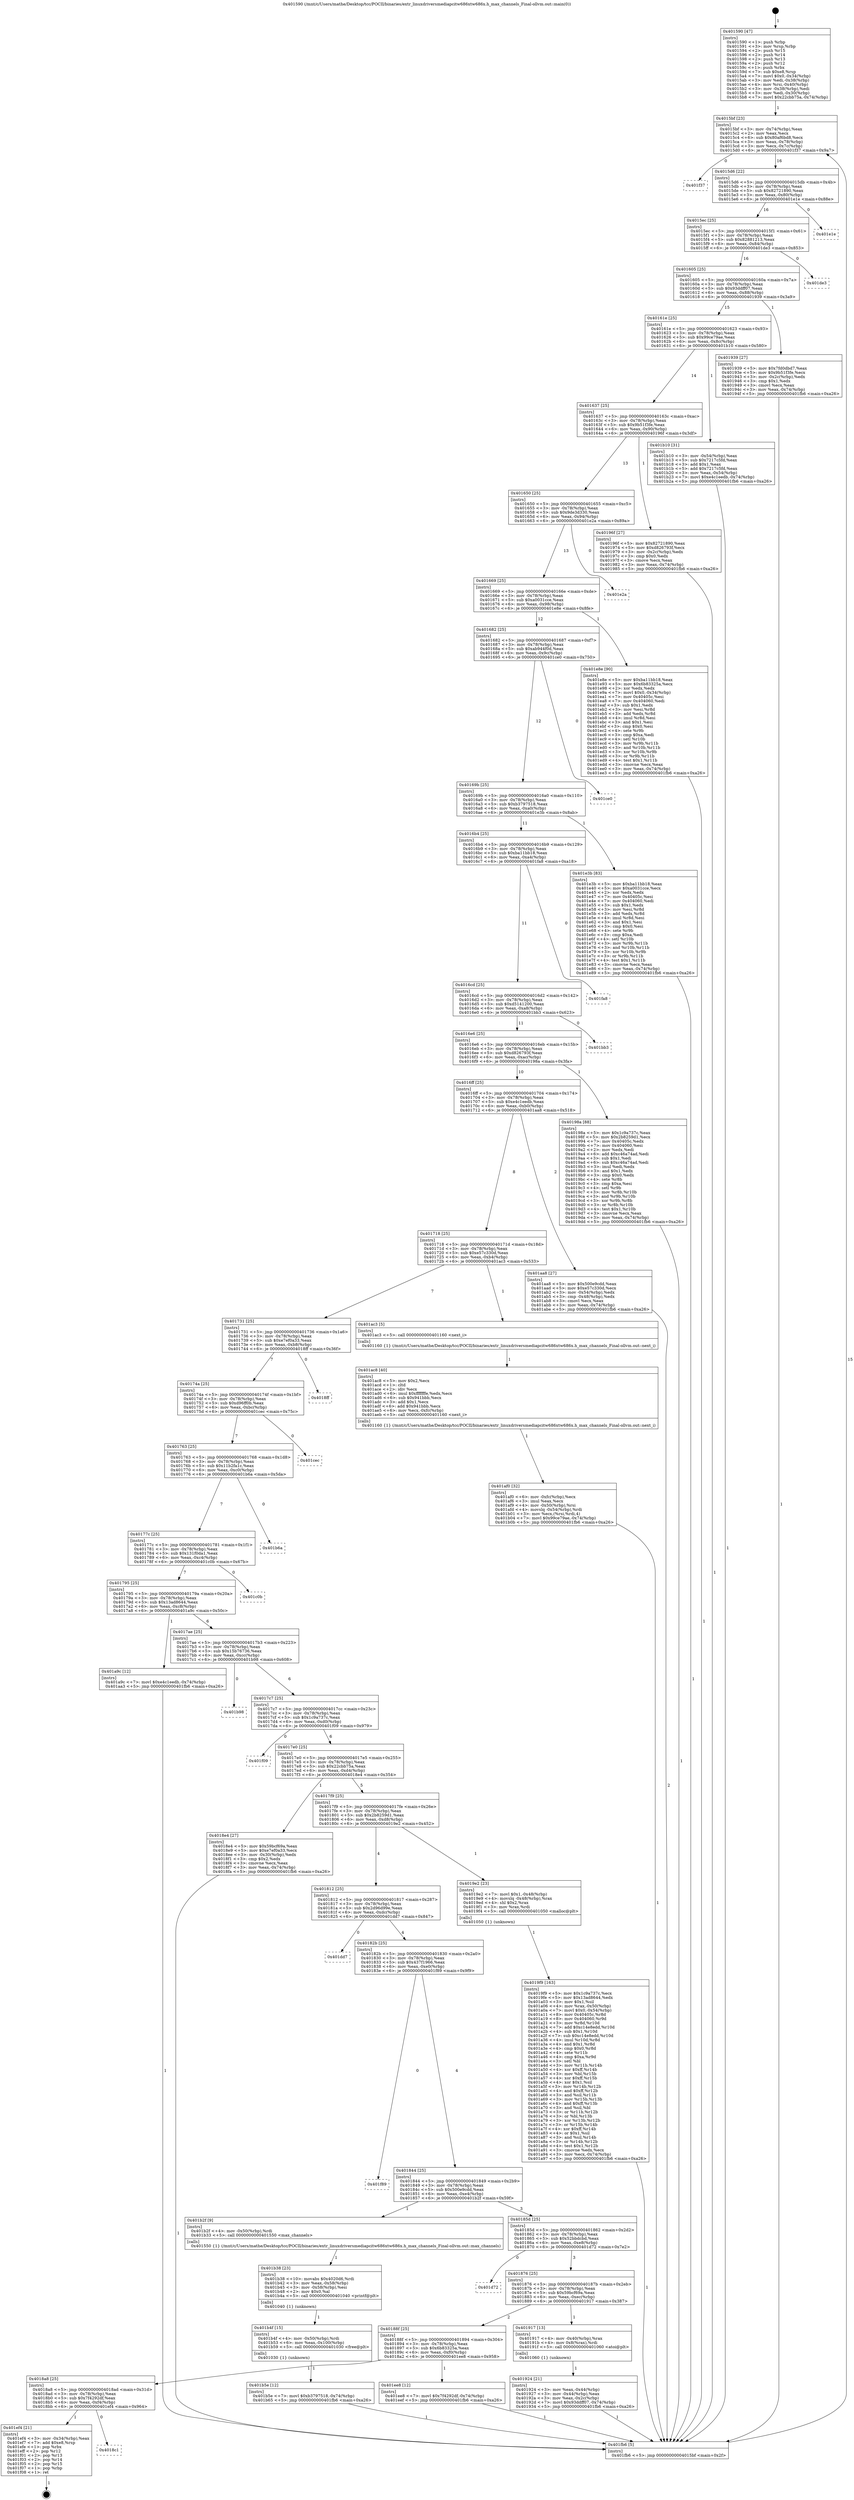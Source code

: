 digraph "0x401590" {
  label = "0x401590 (/mnt/c/Users/mathe/Desktop/tcc/POCII/binaries/extr_linuxdriversmediapcitw686xtw686x.h_max_channels_Final-ollvm.out::main(0))"
  labelloc = "t"
  node[shape=record]

  Entry [label="",width=0.3,height=0.3,shape=circle,fillcolor=black,style=filled]
  "0x4015bf" [label="{
     0x4015bf [23]\l
     | [instrs]\l
     &nbsp;&nbsp;0x4015bf \<+3\>: mov -0x74(%rbp),%eax\l
     &nbsp;&nbsp;0x4015c2 \<+2\>: mov %eax,%ecx\l
     &nbsp;&nbsp;0x4015c4 \<+6\>: sub $0x80af6bd8,%ecx\l
     &nbsp;&nbsp;0x4015ca \<+3\>: mov %eax,-0x78(%rbp)\l
     &nbsp;&nbsp;0x4015cd \<+3\>: mov %ecx,-0x7c(%rbp)\l
     &nbsp;&nbsp;0x4015d0 \<+6\>: je 0000000000401f37 \<main+0x9a7\>\l
  }"]
  "0x401f37" [label="{
     0x401f37\l
  }", style=dashed]
  "0x4015d6" [label="{
     0x4015d6 [22]\l
     | [instrs]\l
     &nbsp;&nbsp;0x4015d6 \<+5\>: jmp 00000000004015db \<main+0x4b\>\l
     &nbsp;&nbsp;0x4015db \<+3\>: mov -0x78(%rbp),%eax\l
     &nbsp;&nbsp;0x4015de \<+5\>: sub $0x82721890,%eax\l
     &nbsp;&nbsp;0x4015e3 \<+3\>: mov %eax,-0x80(%rbp)\l
     &nbsp;&nbsp;0x4015e6 \<+6\>: je 0000000000401e1e \<main+0x88e\>\l
  }"]
  Exit [label="",width=0.3,height=0.3,shape=circle,fillcolor=black,style=filled,peripheries=2]
  "0x401e1e" [label="{
     0x401e1e\l
  }", style=dashed]
  "0x4015ec" [label="{
     0x4015ec [25]\l
     | [instrs]\l
     &nbsp;&nbsp;0x4015ec \<+5\>: jmp 00000000004015f1 \<main+0x61\>\l
     &nbsp;&nbsp;0x4015f1 \<+3\>: mov -0x78(%rbp),%eax\l
     &nbsp;&nbsp;0x4015f4 \<+5\>: sub $0x82881213,%eax\l
     &nbsp;&nbsp;0x4015f9 \<+6\>: mov %eax,-0x84(%rbp)\l
     &nbsp;&nbsp;0x4015ff \<+6\>: je 0000000000401de3 \<main+0x853\>\l
  }"]
  "0x4018c1" [label="{
     0x4018c1\l
  }", style=dashed]
  "0x401de3" [label="{
     0x401de3\l
  }", style=dashed]
  "0x401605" [label="{
     0x401605 [25]\l
     | [instrs]\l
     &nbsp;&nbsp;0x401605 \<+5\>: jmp 000000000040160a \<main+0x7a\>\l
     &nbsp;&nbsp;0x40160a \<+3\>: mov -0x78(%rbp),%eax\l
     &nbsp;&nbsp;0x40160d \<+5\>: sub $0x93ddff07,%eax\l
     &nbsp;&nbsp;0x401612 \<+6\>: mov %eax,-0x88(%rbp)\l
     &nbsp;&nbsp;0x401618 \<+6\>: je 0000000000401939 \<main+0x3a9\>\l
  }"]
  "0x401ef4" [label="{
     0x401ef4 [21]\l
     | [instrs]\l
     &nbsp;&nbsp;0x401ef4 \<+3\>: mov -0x34(%rbp),%eax\l
     &nbsp;&nbsp;0x401ef7 \<+7\>: add $0xe8,%rsp\l
     &nbsp;&nbsp;0x401efe \<+1\>: pop %rbx\l
     &nbsp;&nbsp;0x401eff \<+2\>: pop %r12\l
     &nbsp;&nbsp;0x401f01 \<+2\>: pop %r13\l
     &nbsp;&nbsp;0x401f03 \<+2\>: pop %r14\l
     &nbsp;&nbsp;0x401f05 \<+2\>: pop %r15\l
     &nbsp;&nbsp;0x401f07 \<+1\>: pop %rbp\l
     &nbsp;&nbsp;0x401f08 \<+1\>: ret\l
  }"]
  "0x401939" [label="{
     0x401939 [27]\l
     | [instrs]\l
     &nbsp;&nbsp;0x401939 \<+5\>: mov $0x7fd0dbd7,%eax\l
     &nbsp;&nbsp;0x40193e \<+5\>: mov $0x9b51f3fe,%ecx\l
     &nbsp;&nbsp;0x401943 \<+3\>: mov -0x2c(%rbp),%edx\l
     &nbsp;&nbsp;0x401946 \<+3\>: cmp $0x1,%edx\l
     &nbsp;&nbsp;0x401949 \<+3\>: cmovl %ecx,%eax\l
     &nbsp;&nbsp;0x40194c \<+3\>: mov %eax,-0x74(%rbp)\l
     &nbsp;&nbsp;0x40194f \<+5\>: jmp 0000000000401fb6 \<main+0xa26\>\l
  }"]
  "0x40161e" [label="{
     0x40161e [25]\l
     | [instrs]\l
     &nbsp;&nbsp;0x40161e \<+5\>: jmp 0000000000401623 \<main+0x93\>\l
     &nbsp;&nbsp;0x401623 \<+3\>: mov -0x78(%rbp),%eax\l
     &nbsp;&nbsp;0x401626 \<+5\>: sub $0x99ce79ae,%eax\l
     &nbsp;&nbsp;0x40162b \<+6\>: mov %eax,-0x8c(%rbp)\l
     &nbsp;&nbsp;0x401631 \<+6\>: je 0000000000401b10 \<main+0x580\>\l
  }"]
  "0x4018a8" [label="{
     0x4018a8 [25]\l
     | [instrs]\l
     &nbsp;&nbsp;0x4018a8 \<+5\>: jmp 00000000004018ad \<main+0x31d\>\l
     &nbsp;&nbsp;0x4018ad \<+3\>: mov -0x78(%rbp),%eax\l
     &nbsp;&nbsp;0x4018b0 \<+5\>: sub $0x7f4292df,%eax\l
     &nbsp;&nbsp;0x4018b5 \<+6\>: mov %eax,-0xf4(%rbp)\l
     &nbsp;&nbsp;0x4018bb \<+6\>: je 0000000000401ef4 \<main+0x964\>\l
  }"]
  "0x401b10" [label="{
     0x401b10 [31]\l
     | [instrs]\l
     &nbsp;&nbsp;0x401b10 \<+3\>: mov -0x54(%rbp),%eax\l
     &nbsp;&nbsp;0x401b13 \<+5\>: sub $0x7217c5fd,%eax\l
     &nbsp;&nbsp;0x401b18 \<+3\>: add $0x1,%eax\l
     &nbsp;&nbsp;0x401b1b \<+5\>: add $0x7217c5fd,%eax\l
     &nbsp;&nbsp;0x401b20 \<+3\>: mov %eax,-0x54(%rbp)\l
     &nbsp;&nbsp;0x401b23 \<+7\>: movl $0xe4c1eedb,-0x74(%rbp)\l
     &nbsp;&nbsp;0x401b2a \<+5\>: jmp 0000000000401fb6 \<main+0xa26\>\l
  }"]
  "0x401637" [label="{
     0x401637 [25]\l
     | [instrs]\l
     &nbsp;&nbsp;0x401637 \<+5\>: jmp 000000000040163c \<main+0xac\>\l
     &nbsp;&nbsp;0x40163c \<+3\>: mov -0x78(%rbp),%eax\l
     &nbsp;&nbsp;0x40163f \<+5\>: sub $0x9b51f3fe,%eax\l
     &nbsp;&nbsp;0x401644 \<+6\>: mov %eax,-0x90(%rbp)\l
     &nbsp;&nbsp;0x40164a \<+6\>: je 000000000040196f \<main+0x3df\>\l
  }"]
  "0x401ee8" [label="{
     0x401ee8 [12]\l
     | [instrs]\l
     &nbsp;&nbsp;0x401ee8 \<+7\>: movl $0x7f4292df,-0x74(%rbp)\l
     &nbsp;&nbsp;0x401eef \<+5\>: jmp 0000000000401fb6 \<main+0xa26\>\l
  }"]
  "0x40196f" [label="{
     0x40196f [27]\l
     | [instrs]\l
     &nbsp;&nbsp;0x40196f \<+5\>: mov $0x82721890,%eax\l
     &nbsp;&nbsp;0x401974 \<+5\>: mov $0xd826793f,%ecx\l
     &nbsp;&nbsp;0x401979 \<+3\>: mov -0x2c(%rbp),%edx\l
     &nbsp;&nbsp;0x40197c \<+3\>: cmp $0x0,%edx\l
     &nbsp;&nbsp;0x40197f \<+3\>: cmove %ecx,%eax\l
     &nbsp;&nbsp;0x401982 \<+3\>: mov %eax,-0x74(%rbp)\l
     &nbsp;&nbsp;0x401985 \<+5\>: jmp 0000000000401fb6 \<main+0xa26\>\l
  }"]
  "0x401650" [label="{
     0x401650 [25]\l
     | [instrs]\l
     &nbsp;&nbsp;0x401650 \<+5\>: jmp 0000000000401655 \<main+0xc5\>\l
     &nbsp;&nbsp;0x401655 \<+3\>: mov -0x78(%rbp),%eax\l
     &nbsp;&nbsp;0x401658 \<+5\>: sub $0x9de3d330,%eax\l
     &nbsp;&nbsp;0x40165d \<+6\>: mov %eax,-0x94(%rbp)\l
     &nbsp;&nbsp;0x401663 \<+6\>: je 0000000000401e2a \<main+0x89a\>\l
  }"]
  "0x401b5e" [label="{
     0x401b5e [12]\l
     | [instrs]\l
     &nbsp;&nbsp;0x401b5e \<+7\>: movl $0xb3797518,-0x74(%rbp)\l
     &nbsp;&nbsp;0x401b65 \<+5\>: jmp 0000000000401fb6 \<main+0xa26\>\l
  }"]
  "0x401e2a" [label="{
     0x401e2a\l
  }", style=dashed]
  "0x401669" [label="{
     0x401669 [25]\l
     | [instrs]\l
     &nbsp;&nbsp;0x401669 \<+5\>: jmp 000000000040166e \<main+0xde\>\l
     &nbsp;&nbsp;0x40166e \<+3\>: mov -0x78(%rbp),%eax\l
     &nbsp;&nbsp;0x401671 \<+5\>: sub $0xa0031cce,%eax\l
     &nbsp;&nbsp;0x401676 \<+6\>: mov %eax,-0x98(%rbp)\l
     &nbsp;&nbsp;0x40167c \<+6\>: je 0000000000401e8e \<main+0x8fe\>\l
  }"]
  "0x401b4f" [label="{
     0x401b4f [15]\l
     | [instrs]\l
     &nbsp;&nbsp;0x401b4f \<+4\>: mov -0x50(%rbp),%rdi\l
     &nbsp;&nbsp;0x401b53 \<+6\>: mov %eax,-0x100(%rbp)\l
     &nbsp;&nbsp;0x401b59 \<+5\>: call 0000000000401030 \<free@plt\>\l
     | [calls]\l
     &nbsp;&nbsp;0x401030 \{1\} (unknown)\l
  }"]
  "0x401e8e" [label="{
     0x401e8e [90]\l
     | [instrs]\l
     &nbsp;&nbsp;0x401e8e \<+5\>: mov $0xba11bb18,%eax\l
     &nbsp;&nbsp;0x401e93 \<+5\>: mov $0x6b83325a,%ecx\l
     &nbsp;&nbsp;0x401e98 \<+2\>: xor %edx,%edx\l
     &nbsp;&nbsp;0x401e9a \<+7\>: movl $0x0,-0x34(%rbp)\l
     &nbsp;&nbsp;0x401ea1 \<+7\>: mov 0x40405c,%esi\l
     &nbsp;&nbsp;0x401ea8 \<+7\>: mov 0x404060,%edi\l
     &nbsp;&nbsp;0x401eaf \<+3\>: sub $0x1,%edx\l
     &nbsp;&nbsp;0x401eb2 \<+3\>: mov %esi,%r8d\l
     &nbsp;&nbsp;0x401eb5 \<+3\>: add %edx,%r8d\l
     &nbsp;&nbsp;0x401eb8 \<+4\>: imul %r8d,%esi\l
     &nbsp;&nbsp;0x401ebc \<+3\>: and $0x1,%esi\l
     &nbsp;&nbsp;0x401ebf \<+3\>: cmp $0x0,%esi\l
     &nbsp;&nbsp;0x401ec2 \<+4\>: sete %r9b\l
     &nbsp;&nbsp;0x401ec6 \<+3\>: cmp $0xa,%edi\l
     &nbsp;&nbsp;0x401ec9 \<+4\>: setl %r10b\l
     &nbsp;&nbsp;0x401ecd \<+3\>: mov %r9b,%r11b\l
     &nbsp;&nbsp;0x401ed0 \<+3\>: and %r10b,%r11b\l
     &nbsp;&nbsp;0x401ed3 \<+3\>: xor %r10b,%r9b\l
     &nbsp;&nbsp;0x401ed6 \<+3\>: or %r9b,%r11b\l
     &nbsp;&nbsp;0x401ed9 \<+4\>: test $0x1,%r11b\l
     &nbsp;&nbsp;0x401edd \<+3\>: cmovne %ecx,%eax\l
     &nbsp;&nbsp;0x401ee0 \<+3\>: mov %eax,-0x74(%rbp)\l
     &nbsp;&nbsp;0x401ee3 \<+5\>: jmp 0000000000401fb6 \<main+0xa26\>\l
  }"]
  "0x401682" [label="{
     0x401682 [25]\l
     | [instrs]\l
     &nbsp;&nbsp;0x401682 \<+5\>: jmp 0000000000401687 \<main+0xf7\>\l
     &nbsp;&nbsp;0x401687 \<+3\>: mov -0x78(%rbp),%eax\l
     &nbsp;&nbsp;0x40168a \<+5\>: sub $0xab944f0d,%eax\l
     &nbsp;&nbsp;0x40168f \<+6\>: mov %eax,-0x9c(%rbp)\l
     &nbsp;&nbsp;0x401695 \<+6\>: je 0000000000401ce0 \<main+0x750\>\l
  }"]
  "0x401b38" [label="{
     0x401b38 [23]\l
     | [instrs]\l
     &nbsp;&nbsp;0x401b38 \<+10\>: movabs $0x4020d6,%rdi\l
     &nbsp;&nbsp;0x401b42 \<+3\>: mov %eax,-0x58(%rbp)\l
     &nbsp;&nbsp;0x401b45 \<+3\>: mov -0x58(%rbp),%esi\l
     &nbsp;&nbsp;0x401b48 \<+2\>: mov $0x0,%al\l
     &nbsp;&nbsp;0x401b4a \<+5\>: call 0000000000401040 \<printf@plt\>\l
     | [calls]\l
     &nbsp;&nbsp;0x401040 \{1\} (unknown)\l
  }"]
  "0x401ce0" [label="{
     0x401ce0\l
  }", style=dashed]
  "0x40169b" [label="{
     0x40169b [25]\l
     | [instrs]\l
     &nbsp;&nbsp;0x40169b \<+5\>: jmp 00000000004016a0 \<main+0x110\>\l
     &nbsp;&nbsp;0x4016a0 \<+3\>: mov -0x78(%rbp),%eax\l
     &nbsp;&nbsp;0x4016a3 \<+5\>: sub $0xb3797518,%eax\l
     &nbsp;&nbsp;0x4016a8 \<+6\>: mov %eax,-0xa0(%rbp)\l
     &nbsp;&nbsp;0x4016ae \<+6\>: je 0000000000401e3b \<main+0x8ab\>\l
  }"]
  "0x401af0" [label="{
     0x401af0 [32]\l
     | [instrs]\l
     &nbsp;&nbsp;0x401af0 \<+6\>: mov -0xfc(%rbp),%ecx\l
     &nbsp;&nbsp;0x401af6 \<+3\>: imul %eax,%ecx\l
     &nbsp;&nbsp;0x401af9 \<+4\>: mov -0x50(%rbp),%rsi\l
     &nbsp;&nbsp;0x401afd \<+4\>: movslq -0x54(%rbp),%rdi\l
     &nbsp;&nbsp;0x401b01 \<+3\>: mov %ecx,(%rsi,%rdi,4)\l
     &nbsp;&nbsp;0x401b04 \<+7\>: movl $0x99ce79ae,-0x74(%rbp)\l
     &nbsp;&nbsp;0x401b0b \<+5\>: jmp 0000000000401fb6 \<main+0xa26\>\l
  }"]
  "0x401e3b" [label="{
     0x401e3b [83]\l
     | [instrs]\l
     &nbsp;&nbsp;0x401e3b \<+5\>: mov $0xba11bb18,%eax\l
     &nbsp;&nbsp;0x401e40 \<+5\>: mov $0xa0031cce,%ecx\l
     &nbsp;&nbsp;0x401e45 \<+2\>: xor %edx,%edx\l
     &nbsp;&nbsp;0x401e47 \<+7\>: mov 0x40405c,%esi\l
     &nbsp;&nbsp;0x401e4e \<+7\>: mov 0x404060,%edi\l
     &nbsp;&nbsp;0x401e55 \<+3\>: sub $0x1,%edx\l
     &nbsp;&nbsp;0x401e58 \<+3\>: mov %esi,%r8d\l
     &nbsp;&nbsp;0x401e5b \<+3\>: add %edx,%r8d\l
     &nbsp;&nbsp;0x401e5e \<+4\>: imul %r8d,%esi\l
     &nbsp;&nbsp;0x401e62 \<+3\>: and $0x1,%esi\l
     &nbsp;&nbsp;0x401e65 \<+3\>: cmp $0x0,%esi\l
     &nbsp;&nbsp;0x401e68 \<+4\>: sete %r9b\l
     &nbsp;&nbsp;0x401e6c \<+3\>: cmp $0xa,%edi\l
     &nbsp;&nbsp;0x401e6f \<+4\>: setl %r10b\l
     &nbsp;&nbsp;0x401e73 \<+3\>: mov %r9b,%r11b\l
     &nbsp;&nbsp;0x401e76 \<+3\>: and %r10b,%r11b\l
     &nbsp;&nbsp;0x401e79 \<+3\>: xor %r10b,%r9b\l
     &nbsp;&nbsp;0x401e7c \<+3\>: or %r9b,%r11b\l
     &nbsp;&nbsp;0x401e7f \<+4\>: test $0x1,%r11b\l
     &nbsp;&nbsp;0x401e83 \<+3\>: cmovne %ecx,%eax\l
     &nbsp;&nbsp;0x401e86 \<+3\>: mov %eax,-0x74(%rbp)\l
     &nbsp;&nbsp;0x401e89 \<+5\>: jmp 0000000000401fb6 \<main+0xa26\>\l
  }"]
  "0x4016b4" [label="{
     0x4016b4 [25]\l
     | [instrs]\l
     &nbsp;&nbsp;0x4016b4 \<+5\>: jmp 00000000004016b9 \<main+0x129\>\l
     &nbsp;&nbsp;0x4016b9 \<+3\>: mov -0x78(%rbp),%eax\l
     &nbsp;&nbsp;0x4016bc \<+5\>: sub $0xba11bb18,%eax\l
     &nbsp;&nbsp;0x4016c1 \<+6\>: mov %eax,-0xa4(%rbp)\l
     &nbsp;&nbsp;0x4016c7 \<+6\>: je 0000000000401fa8 \<main+0xa18\>\l
  }"]
  "0x401ac8" [label="{
     0x401ac8 [40]\l
     | [instrs]\l
     &nbsp;&nbsp;0x401ac8 \<+5\>: mov $0x2,%ecx\l
     &nbsp;&nbsp;0x401acd \<+1\>: cltd\l
     &nbsp;&nbsp;0x401ace \<+2\>: idiv %ecx\l
     &nbsp;&nbsp;0x401ad0 \<+6\>: imul $0xfffffffe,%edx,%ecx\l
     &nbsp;&nbsp;0x401ad6 \<+6\>: sub $0x941bbb,%ecx\l
     &nbsp;&nbsp;0x401adc \<+3\>: add $0x1,%ecx\l
     &nbsp;&nbsp;0x401adf \<+6\>: add $0x941bbb,%ecx\l
     &nbsp;&nbsp;0x401ae5 \<+6\>: mov %ecx,-0xfc(%rbp)\l
     &nbsp;&nbsp;0x401aeb \<+5\>: call 0000000000401160 \<next_i\>\l
     | [calls]\l
     &nbsp;&nbsp;0x401160 \{1\} (/mnt/c/Users/mathe/Desktop/tcc/POCII/binaries/extr_linuxdriversmediapcitw686xtw686x.h_max_channels_Final-ollvm.out::next_i)\l
  }"]
  "0x401fa8" [label="{
     0x401fa8\l
  }", style=dashed]
  "0x4016cd" [label="{
     0x4016cd [25]\l
     | [instrs]\l
     &nbsp;&nbsp;0x4016cd \<+5\>: jmp 00000000004016d2 \<main+0x142\>\l
     &nbsp;&nbsp;0x4016d2 \<+3\>: mov -0x78(%rbp),%eax\l
     &nbsp;&nbsp;0x4016d5 \<+5\>: sub $0xd5141200,%eax\l
     &nbsp;&nbsp;0x4016da \<+6\>: mov %eax,-0xa8(%rbp)\l
     &nbsp;&nbsp;0x4016e0 \<+6\>: je 0000000000401bb3 \<main+0x623\>\l
  }"]
  "0x4019f9" [label="{
     0x4019f9 [163]\l
     | [instrs]\l
     &nbsp;&nbsp;0x4019f9 \<+5\>: mov $0x1c9a737c,%ecx\l
     &nbsp;&nbsp;0x4019fe \<+5\>: mov $0x13ad8644,%edx\l
     &nbsp;&nbsp;0x401a03 \<+3\>: mov $0x1,%sil\l
     &nbsp;&nbsp;0x401a06 \<+4\>: mov %rax,-0x50(%rbp)\l
     &nbsp;&nbsp;0x401a0a \<+7\>: movl $0x0,-0x54(%rbp)\l
     &nbsp;&nbsp;0x401a11 \<+8\>: mov 0x40405c,%r8d\l
     &nbsp;&nbsp;0x401a19 \<+8\>: mov 0x404060,%r9d\l
     &nbsp;&nbsp;0x401a21 \<+3\>: mov %r8d,%r10d\l
     &nbsp;&nbsp;0x401a24 \<+7\>: add $0xc14e8edd,%r10d\l
     &nbsp;&nbsp;0x401a2b \<+4\>: sub $0x1,%r10d\l
     &nbsp;&nbsp;0x401a2f \<+7\>: sub $0xc14e8edd,%r10d\l
     &nbsp;&nbsp;0x401a36 \<+4\>: imul %r10d,%r8d\l
     &nbsp;&nbsp;0x401a3a \<+4\>: and $0x1,%r8d\l
     &nbsp;&nbsp;0x401a3e \<+4\>: cmp $0x0,%r8d\l
     &nbsp;&nbsp;0x401a42 \<+4\>: sete %r11b\l
     &nbsp;&nbsp;0x401a46 \<+4\>: cmp $0xa,%r9d\l
     &nbsp;&nbsp;0x401a4a \<+3\>: setl %bl\l
     &nbsp;&nbsp;0x401a4d \<+3\>: mov %r11b,%r14b\l
     &nbsp;&nbsp;0x401a50 \<+4\>: xor $0xff,%r14b\l
     &nbsp;&nbsp;0x401a54 \<+3\>: mov %bl,%r15b\l
     &nbsp;&nbsp;0x401a57 \<+4\>: xor $0xff,%r15b\l
     &nbsp;&nbsp;0x401a5b \<+4\>: xor $0x1,%sil\l
     &nbsp;&nbsp;0x401a5f \<+3\>: mov %r14b,%r12b\l
     &nbsp;&nbsp;0x401a62 \<+4\>: and $0xff,%r12b\l
     &nbsp;&nbsp;0x401a66 \<+3\>: and %sil,%r11b\l
     &nbsp;&nbsp;0x401a69 \<+3\>: mov %r15b,%r13b\l
     &nbsp;&nbsp;0x401a6c \<+4\>: and $0xff,%r13b\l
     &nbsp;&nbsp;0x401a70 \<+3\>: and %sil,%bl\l
     &nbsp;&nbsp;0x401a73 \<+3\>: or %r11b,%r12b\l
     &nbsp;&nbsp;0x401a76 \<+3\>: or %bl,%r13b\l
     &nbsp;&nbsp;0x401a79 \<+3\>: xor %r13b,%r12b\l
     &nbsp;&nbsp;0x401a7c \<+3\>: or %r15b,%r14b\l
     &nbsp;&nbsp;0x401a7f \<+4\>: xor $0xff,%r14b\l
     &nbsp;&nbsp;0x401a83 \<+4\>: or $0x1,%sil\l
     &nbsp;&nbsp;0x401a87 \<+3\>: and %sil,%r14b\l
     &nbsp;&nbsp;0x401a8a \<+3\>: or %r14b,%r12b\l
     &nbsp;&nbsp;0x401a8d \<+4\>: test $0x1,%r12b\l
     &nbsp;&nbsp;0x401a91 \<+3\>: cmovne %edx,%ecx\l
     &nbsp;&nbsp;0x401a94 \<+3\>: mov %ecx,-0x74(%rbp)\l
     &nbsp;&nbsp;0x401a97 \<+5\>: jmp 0000000000401fb6 \<main+0xa26\>\l
  }"]
  "0x401bb3" [label="{
     0x401bb3\l
  }", style=dashed]
  "0x4016e6" [label="{
     0x4016e6 [25]\l
     | [instrs]\l
     &nbsp;&nbsp;0x4016e6 \<+5\>: jmp 00000000004016eb \<main+0x15b\>\l
     &nbsp;&nbsp;0x4016eb \<+3\>: mov -0x78(%rbp),%eax\l
     &nbsp;&nbsp;0x4016ee \<+5\>: sub $0xd826793f,%eax\l
     &nbsp;&nbsp;0x4016f3 \<+6\>: mov %eax,-0xac(%rbp)\l
     &nbsp;&nbsp;0x4016f9 \<+6\>: je 000000000040198a \<main+0x3fa\>\l
  }"]
  "0x401924" [label="{
     0x401924 [21]\l
     | [instrs]\l
     &nbsp;&nbsp;0x401924 \<+3\>: mov %eax,-0x44(%rbp)\l
     &nbsp;&nbsp;0x401927 \<+3\>: mov -0x44(%rbp),%eax\l
     &nbsp;&nbsp;0x40192a \<+3\>: mov %eax,-0x2c(%rbp)\l
     &nbsp;&nbsp;0x40192d \<+7\>: movl $0x93ddff07,-0x74(%rbp)\l
     &nbsp;&nbsp;0x401934 \<+5\>: jmp 0000000000401fb6 \<main+0xa26\>\l
  }"]
  "0x40198a" [label="{
     0x40198a [88]\l
     | [instrs]\l
     &nbsp;&nbsp;0x40198a \<+5\>: mov $0x1c9a737c,%eax\l
     &nbsp;&nbsp;0x40198f \<+5\>: mov $0x2b8259d1,%ecx\l
     &nbsp;&nbsp;0x401994 \<+7\>: mov 0x40405c,%edx\l
     &nbsp;&nbsp;0x40199b \<+7\>: mov 0x404060,%esi\l
     &nbsp;&nbsp;0x4019a2 \<+2\>: mov %edx,%edi\l
     &nbsp;&nbsp;0x4019a4 \<+6\>: add $0xc46a74ad,%edi\l
     &nbsp;&nbsp;0x4019aa \<+3\>: sub $0x1,%edi\l
     &nbsp;&nbsp;0x4019ad \<+6\>: sub $0xc46a74ad,%edi\l
     &nbsp;&nbsp;0x4019b3 \<+3\>: imul %edi,%edx\l
     &nbsp;&nbsp;0x4019b6 \<+3\>: and $0x1,%edx\l
     &nbsp;&nbsp;0x4019b9 \<+3\>: cmp $0x0,%edx\l
     &nbsp;&nbsp;0x4019bc \<+4\>: sete %r8b\l
     &nbsp;&nbsp;0x4019c0 \<+3\>: cmp $0xa,%esi\l
     &nbsp;&nbsp;0x4019c3 \<+4\>: setl %r9b\l
     &nbsp;&nbsp;0x4019c7 \<+3\>: mov %r8b,%r10b\l
     &nbsp;&nbsp;0x4019ca \<+3\>: and %r9b,%r10b\l
     &nbsp;&nbsp;0x4019cd \<+3\>: xor %r9b,%r8b\l
     &nbsp;&nbsp;0x4019d0 \<+3\>: or %r8b,%r10b\l
     &nbsp;&nbsp;0x4019d3 \<+4\>: test $0x1,%r10b\l
     &nbsp;&nbsp;0x4019d7 \<+3\>: cmovne %ecx,%eax\l
     &nbsp;&nbsp;0x4019da \<+3\>: mov %eax,-0x74(%rbp)\l
     &nbsp;&nbsp;0x4019dd \<+5\>: jmp 0000000000401fb6 \<main+0xa26\>\l
  }"]
  "0x4016ff" [label="{
     0x4016ff [25]\l
     | [instrs]\l
     &nbsp;&nbsp;0x4016ff \<+5\>: jmp 0000000000401704 \<main+0x174\>\l
     &nbsp;&nbsp;0x401704 \<+3\>: mov -0x78(%rbp),%eax\l
     &nbsp;&nbsp;0x401707 \<+5\>: sub $0xe4c1eedb,%eax\l
     &nbsp;&nbsp;0x40170c \<+6\>: mov %eax,-0xb0(%rbp)\l
     &nbsp;&nbsp;0x401712 \<+6\>: je 0000000000401aa8 \<main+0x518\>\l
  }"]
  "0x40188f" [label="{
     0x40188f [25]\l
     | [instrs]\l
     &nbsp;&nbsp;0x40188f \<+5\>: jmp 0000000000401894 \<main+0x304\>\l
     &nbsp;&nbsp;0x401894 \<+3\>: mov -0x78(%rbp),%eax\l
     &nbsp;&nbsp;0x401897 \<+5\>: sub $0x6b83325a,%eax\l
     &nbsp;&nbsp;0x40189c \<+6\>: mov %eax,-0xf0(%rbp)\l
     &nbsp;&nbsp;0x4018a2 \<+6\>: je 0000000000401ee8 \<main+0x958\>\l
  }"]
  "0x401aa8" [label="{
     0x401aa8 [27]\l
     | [instrs]\l
     &nbsp;&nbsp;0x401aa8 \<+5\>: mov $0x500e9cdd,%eax\l
     &nbsp;&nbsp;0x401aad \<+5\>: mov $0xe57c330d,%ecx\l
     &nbsp;&nbsp;0x401ab2 \<+3\>: mov -0x54(%rbp),%edx\l
     &nbsp;&nbsp;0x401ab5 \<+3\>: cmp -0x48(%rbp),%edx\l
     &nbsp;&nbsp;0x401ab8 \<+3\>: cmovl %ecx,%eax\l
     &nbsp;&nbsp;0x401abb \<+3\>: mov %eax,-0x74(%rbp)\l
     &nbsp;&nbsp;0x401abe \<+5\>: jmp 0000000000401fb6 \<main+0xa26\>\l
  }"]
  "0x401718" [label="{
     0x401718 [25]\l
     | [instrs]\l
     &nbsp;&nbsp;0x401718 \<+5\>: jmp 000000000040171d \<main+0x18d\>\l
     &nbsp;&nbsp;0x40171d \<+3\>: mov -0x78(%rbp),%eax\l
     &nbsp;&nbsp;0x401720 \<+5\>: sub $0xe57c330d,%eax\l
     &nbsp;&nbsp;0x401725 \<+6\>: mov %eax,-0xb4(%rbp)\l
     &nbsp;&nbsp;0x40172b \<+6\>: je 0000000000401ac3 \<main+0x533\>\l
  }"]
  "0x401917" [label="{
     0x401917 [13]\l
     | [instrs]\l
     &nbsp;&nbsp;0x401917 \<+4\>: mov -0x40(%rbp),%rax\l
     &nbsp;&nbsp;0x40191b \<+4\>: mov 0x8(%rax),%rdi\l
     &nbsp;&nbsp;0x40191f \<+5\>: call 0000000000401060 \<atoi@plt\>\l
     | [calls]\l
     &nbsp;&nbsp;0x401060 \{1\} (unknown)\l
  }"]
  "0x401ac3" [label="{
     0x401ac3 [5]\l
     | [instrs]\l
     &nbsp;&nbsp;0x401ac3 \<+5\>: call 0000000000401160 \<next_i\>\l
     | [calls]\l
     &nbsp;&nbsp;0x401160 \{1\} (/mnt/c/Users/mathe/Desktop/tcc/POCII/binaries/extr_linuxdriversmediapcitw686xtw686x.h_max_channels_Final-ollvm.out::next_i)\l
  }"]
  "0x401731" [label="{
     0x401731 [25]\l
     | [instrs]\l
     &nbsp;&nbsp;0x401731 \<+5\>: jmp 0000000000401736 \<main+0x1a6\>\l
     &nbsp;&nbsp;0x401736 \<+3\>: mov -0x78(%rbp),%eax\l
     &nbsp;&nbsp;0x401739 \<+5\>: sub $0xe7ef0a33,%eax\l
     &nbsp;&nbsp;0x40173e \<+6\>: mov %eax,-0xb8(%rbp)\l
     &nbsp;&nbsp;0x401744 \<+6\>: je 00000000004018ff \<main+0x36f\>\l
  }"]
  "0x401876" [label="{
     0x401876 [25]\l
     | [instrs]\l
     &nbsp;&nbsp;0x401876 \<+5\>: jmp 000000000040187b \<main+0x2eb\>\l
     &nbsp;&nbsp;0x40187b \<+3\>: mov -0x78(%rbp),%eax\l
     &nbsp;&nbsp;0x40187e \<+5\>: sub $0x59bcf69a,%eax\l
     &nbsp;&nbsp;0x401883 \<+6\>: mov %eax,-0xec(%rbp)\l
     &nbsp;&nbsp;0x401889 \<+6\>: je 0000000000401917 \<main+0x387\>\l
  }"]
  "0x4018ff" [label="{
     0x4018ff\l
  }", style=dashed]
  "0x40174a" [label="{
     0x40174a [25]\l
     | [instrs]\l
     &nbsp;&nbsp;0x40174a \<+5\>: jmp 000000000040174f \<main+0x1bf\>\l
     &nbsp;&nbsp;0x40174f \<+3\>: mov -0x78(%rbp),%eax\l
     &nbsp;&nbsp;0x401752 \<+5\>: sub $0xd96ff0b,%eax\l
     &nbsp;&nbsp;0x401757 \<+6\>: mov %eax,-0xbc(%rbp)\l
     &nbsp;&nbsp;0x40175d \<+6\>: je 0000000000401cec \<main+0x75c\>\l
  }"]
  "0x401d72" [label="{
     0x401d72\l
  }", style=dashed]
  "0x401cec" [label="{
     0x401cec\l
  }", style=dashed]
  "0x401763" [label="{
     0x401763 [25]\l
     | [instrs]\l
     &nbsp;&nbsp;0x401763 \<+5\>: jmp 0000000000401768 \<main+0x1d8\>\l
     &nbsp;&nbsp;0x401768 \<+3\>: mov -0x78(%rbp),%eax\l
     &nbsp;&nbsp;0x40176b \<+5\>: sub $0x11b2fa1c,%eax\l
     &nbsp;&nbsp;0x401770 \<+6\>: mov %eax,-0xc0(%rbp)\l
     &nbsp;&nbsp;0x401776 \<+6\>: je 0000000000401b6a \<main+0x5da\>\l
  }"]
  "0x40185d" [label="{
     0x40185d [25]\l
     | [instrs]\l
     &nbsp;&nbsp;0x40185d \<+5\>: jmp 0000000000401862 \<main+0x2d2\>\l
     &nbsp;&nbsp;0x401862 \<+3\>: mov -0x78(%rbp),%eax\l
     &nbsp;&nbsp;0x401865 \<+5\>: sub $0x52bbdcbd,%eax\l
     &nbsp;&nbsp;0x40186a \<+6\>: mov %eax,-0xe8(%rbp)\l
     &nbsp;&nbsp;0x401870 \<+6\>: je 0000000000401d72 \<main+0x7e2\>\l
  }"]
  "0x401b6a" [label="{
     0x401b6a\l
  }", style=dashed]
  "0x40177c" [label="{
     0x40177c [25]\l
     | [instrs]\l
     &nbsp;&nbsp;0x40177c \<+5\>: jmp 0000000000401781 \<main+0x1f1\>\l
     &nbsp;&nbsp;0x401781 \<+3\>: mov -0x78(%rbp),%eax\l
     &nbsp;&nbsp;0x401784 \<+5\>: sub $0x131f0da1,%eax\l
     &nbsp;&nbsp;0x401789 \<+6\>: mov %eax,-0xc4(%rbp)\l
     &nbsp;&nbsp;0x40178f \<+6\>: je 0000000000401c0b \<main+0x67b\>\l
  }"]
  "0x401b2f" [label="{
     0x401b2f [9]\l
     | [instrs]\l
     &nbsp;&nbsp;0x401b2f \<+4\>: mov -0x50(%rbp),%rdi\l
     &nbsp;&nbsp;0x401b33 \<+5\>: call 0000000000401550 \<max_channels\>\l
     | [calls]\l
     &nbsp;&nbsp;0x401550 \{1\} (/mnt/c/Users/mathe/Desktop/tcc/POCII/binaries/extr_linuxdriversmediapcitw686xtw686x.h_max_channels_Final-ollvm.out::max_channels)\l
  }"]
  "0x401c0b" [label="{
     0x401c0b\l
  }", style=dashed]
  "0x401795" [label="{
     0x401795 [25]\l
     | [instrs]\l
     &nbsp;&nbsp;0x401795 \<+5\>: jmp 000000000040179a \<main+0x20a\>\l
     &nbsp;&nbsp;0x40179a \<+3\>: mov -0x78(%rbp),%eax\l
     &nbsp;&nbsp;0x40179d \<+5\>: sub $0x13ad8644,%eax\l
     &nbsp;&nbsp;0x4017a2 \<+6\>: mov %eax,-0xc8(%rbp)\l
     &nbsp;&nbsp;0x4017a8 \<+6\>: je 0000000000401a9c \<main+0x50c\>\l
  }"]
  "0x401844" [label="{
     0x401844 [25]\l
     | [instrs]\l
     &nbsp;&nbsp;0x401844 \<+5\>: jmp 0000000000401849 \<main+0x2b9\>\l
     &nbsp;&nbsp;0x401849 \<+3\>: mov -0x78(%rbp),%eax\l
     &nbsp;&nbsp;0x40184c \<+5\>: sub $0x500e9cdd,%eax\l
     &nbsp;&nbsp;0x401851 \<+6\>: mov %eax,-0xe4(%rbp)\l
     &nbsp;&nbsp;0x401857 \<+6\>: je 0000000000401b2f \<main+0x59f\>\l
  }"]
  "0x401a9c" [label="{
     0x401a9c [12]\l
     | [instrs]\l
     &nbsp;&nbsp;0x401a9c \<+7\>: movl $0xe4c1eedb,-0x74(%rbp)\l
     &nbsp;&nbsp;0x401aa3 \<+5\>: jmp 0000000000401fb6 \<main+0xa26\>\l
  }"]
  "0x4017ae" [label="{
     0x4017ae [25]\l
     | [instrs]\l
     &nbsp;&nbsp;0x4017ae \<+5\>: jmp 00000000004017b3 \<main+0x223\>\l
     &nbsp;&nbsp;0x4017b3 \<+3\>: mov -0x78(%rbp),%eax\l
     &nbsp;&nbsp;0x4017b6 \<+5\>: sub $0x15b76736,%eax\l
     &nbsp;&nbsp;0x4017bb \<+6\>: mov %eax,-0xcc(%rbp)\l
     &nbsp;&nbsp;0x4017c1 \<+6\>: je 0000000000401b98 \<main+0x608\>\l
  }"]
  "0x401f89" [label="{
     0x401f89\l
  }", style=dashed]
  "0x401b98" [label="{
     0x401b98\l
  }", style=dashed]
  "0x4017c7" [label="{
     0x4017c7 [25]\l
     | [instrs]\l
     &nbsp;&nbsp;0x4017c7 \<+5\>: jmp 00000000004017cc \<main+0x23c\>\l
     &nbsp;&nbsp;0x4017cc \<+3\>: mov -0x78(%rbp),%eax\l
     &nbsp;&nbsp;0x4017cf \<+5\>: sub $0x1c9a737c,%eax\l
     &nbsp;&nbsp;0x4017d4 \<+6\>: mov %eax,-0xd0(%rbp)\l
     &nbsp;&nbsp;0x4017da \<+6\>: je 0000000000401f09 \<main+0x979\>\l
  }"]
  "0x40182b" [label="{
     0x40182b [25]\l
     | [instrs]\l
     &nbsp;&nbsp;0x40182b \<+5\>: jmp 0000000000401830 \<main+0x2a0\>\l
     &nbsp;&nbsp;0x401830 \<+3\>: mov -0x78(%rbp),%eax\l
     &nbsp;&nbsp;0x401833 \<+5\>: sub $0x437f1966,%eax\l
     &nbsp;&nbsp;0x401838 \<+6\>: mov %eax,-0xe0(%rbp)\l
     &nbsp;&nbsp;0x40183e \<+6\>: je 0000000000401f89 \<main+0x9f9\>\l
  }"]
  "0x401f09" [label="{
     0x401f09\l
  }", style=dashed]
  "0x4017e0" [label="{
     0x4017e0 [25]\l
     | [instrs]\l
     &nbsp;&nbsp;0x4017e0 \<+5\>: jmp 00000000004017e5 \<main+0x255\>\l
     &nbsp;&nbsp;0x4017e5 \<+3\>: mov -0x78(%rbp),%eax\l
     &nbsp;&nbsp;0x4017e8 \<+5\>: sub $0x22cbb75a,%eax\l
     &nbsp;&nbsp;0x4017ed \<+6\>: mov %eax,-0xd4(%rbp)\l
     &nbsp;&nbsp;0x4017f3 \<+6\>: je 00000000004018e4 \<main+0x354\>\l
  }"]
  "0x401dd7" [label="{
     0x401dd7\l
  }", style=dashed]
  "0x4018e4" [label="{
     0x4018e4 [27]\l
     | [instrs]\l
     &nbsp;&nbsp;0x4018e4 \<+5\>: mov $0x59bcf69a,%eax\l
     &nbsp;&nbsp;0x4018e9 \<+5\>: mov $0xe7ef0a33,%ecx\l
     &nbsp;&nbsp;0x4018ee \<+3\>: mov -0x30(%rbp),%edx\l
     &nbsp;&nbsp;0x4018f1 \<+3\>: cmp $0x2,%edx\l
     &nbsp;&nbsp;0x4018f4 \<+3\>: cmovne %ecx,%eax\l
     &nbsp;&nbsp;0x4018f7 \<+3\>: mov %eax,-0x74(%rbp)\l
     &nbsp;&nbsp;0x4018fa \<+5\>: jmp 0000000000401fb6 \<main+0xa26\>\l
  }"]
  "0x4017f9" [label="{
     0x4017f9 [25]\l
     | [instrs]\l
     &nbsp;&nbsp;0x4017f9 \<+5\>: jmp 00000000004017fe \<main+0x26e\>\l
     &nbsp;&nbsp;0x4017fe \<+3\>: mov -0x78(%rbp),%eax\l
     &nbsp;&nbsp;0x401801 \<+5\>: sub $0x2b8259d1,%eax\l
     &nbsp;&nbsp;0x401806 \<+6\>: mov %eax,-0xd8(%rbp)\l
     &nbsp;&nbsp;0x40180c \<+6\>: je 00000000004019e2 \<main+0x452\>\l
  }"]
  "0x401fb6" [label="{
     0x401fb6 [5]\l
     | [instrs]\l
     &nbsp;&nbsp;0x401fb6 \<+5\>: jmp 00000000004015bf \<main+0x2f\>\l
  }"]
  "0x401590" [label="{
     0x401590 [47]\l
     | [instrs]\l
     &nbsp;&nbsp;0x401590 \<+1\>: push %rbp\l
     &nbsp;&nbsp;0x401591 \<+3\>: mov %rsp,%rbp\l
     &nbsp;&nbsp;0x401594 \<+2\>: push %r15\l
     &nbsp;&nbsp;0x401596 \<+2\>: push %r14\l
     &nbsp;&nbsp;0x401598 \<+2\>: push %r13\l
     &nbsp;&nbsp;0x40159a \<+2\>: push %r12\l
     &nbsp;&nbsp;0x40159c \<+1\>: push %rbx\l
     &nbsp;&nbsp;0x40159d \<+7\>: sub $0xe8,%rsp\l
     &nbsp;&nbsp;0x4015a4 \<+7\>: movl $0x0,-0x34(%rbp)\l
     &nbsp;&nbsp;0x4015ab \<+3\>: mov %edi,-0x38(%rbp)\l
     &nbsp;&nbsp;0x4015ae \<+4\>: mov %rsi,-0x40(%rbp)\l
     &nbsp;&nbsp;0x4015b2 \<+3\>: mov -0x38(%rbp),%edi\l
     &nbsp;&nbsp;0x4015b5 \<+3\>: mov %edi,-0x30(%rbp)\l
     &nbsp;&nbsp;0x4015b8 \<+7\>: movl $0x22cbb75a,-0x74(%rbp)\l
  }"]
  "0x401812" [label="{
     0x401812 [25]\l
     | [instrs]\l
     &nbsp;&nbsp;0x401812 \<+5\>: jmp 0000000000401817 \<main+0x287\>\l
     &nbsp;&nbsp;0x401817 \<+3\>: mov -0x78(%rbp),%eax\l
     &nbsp;&nbsp;0x40181a \<+5\>: sub $0x2d96d99e,%eax\l
     &nbsp;&nbsp;0x40181f \<+6\>: mov %eax,-0xdc(%rbp)\l
     &nbsp;&nbsp;0x401825 \<+6\>: je 0000000000401dd7 \<main+0x847\>\l
  }"]
  "0x4019e2" [label="{
     0x4019e2 [23]\l
     | [instrs]\l
     &nbsp;&nbsp;0x4019e2 \<+7\>: movl $0x1,-0x48(%rbp)\l
     &nbsp;&nbsp;0x4019e9 \<+4\>: movslq -0x48(%rbp),%rax\l
     &nbsp;&nbsp;0x4019ed \<+4\>: shl $0x2,%rax\l
     &nbsp;&nbsp;0x4019f1 \<+3\>: mov %rax,%rdi\l
     &nbsp;&nbsp;0x4019f4 \<+5\>: call 0000000000401050 \<malloc@plt\>\l
     | [calls]\l
     &nbsp;&nbsp;0x401050 \{1\} (unknown)\l
  }"]
  Entry -> "0x401590" [label=" 1"]
  "0x4015bf" -> "0x401f37" [label=" 0"]
  "0x4015bf" -> "0x4015d6" [label=" 16"]
  "0x401ef4" -> Exit [label=" 1"]
  "0x4015d6" -> "0x401e1e" [label=" 0"]
  "0x4015d6" -> "0x4015ec" [label=" 16"]
  "0x4018a8" -> "0x4018c1" [label=" 0"]
  "0x4015ec" -> "0x401de3" [label=" 0"]
  "0x4015ec" -> "0x401605" [label=" 16"]
  "0x4018a8" -> "0x401ef4" [label=" 1"]
  "0x401605" -> "0x401939" [label=" 1"]
  "0x401605" -> "0x40161e" [label=" 15"]
  "0x401ee8" -> "0x401fb6" [label=" 1"]
  "0x40161e" -> "0x401b10" [label=" 1"]
  "0x40161e" -> "0x401637" [label=" 14"]
  "0x40188f" -> "0x4018a8" [label=" 1"]
  "0x401637" -> "0x40196f" [label=" 1"]
  "0x401637" -> "0x401650" [label=" 13"]
  "0x40188f" -> "0x401ee8" [label=" 1"]
  "0x401650" -> "0x401e2a" [label=" 0"]
  "0x401650" -> "0x401669" [label=" 13"]
  "0x401e8e" -> "0x401fb6" [label=" 1"]
  "0x401669" -> "0x401e8e" [label=" 1"]
  "0x401669" -> "0x401682" [label=" 12"]
  "0x401e3b" -> "0x401fb6" [label=" 1"]
  "0x401682" -> "0x401ce0" [label=" 0"]
  "0x401682" -> "0x40169b" [label=" 12"]
  "0x401b5e" -> "0x401fb6" [label=" 1"]
  "0x40169b" -> "0x401e3b" [label=" 1"]
  "0x40169b" -> "0x4016b4" [label=" 11"]
  "0x401b4f" -> "0x401b5e" [label=" 1"]
  "0x4016b4" -> "0x401fa8" [label=" 0"]
  "0x4016b4" -> "0x4016cd" [label=" 11"]
  "0x401b38" -> "0x401b4f" [label=" 1"]
  "0x4016cd" -> "0x401bb3" [label=" 0"]
  "0x4016cd" -> "0x4016e6" [label=" 11"]
  "0x401b2f" -> "0x401b38" [label=" 1"]
  "0x4016e6" -> "0x40198a" [label=" 1"]
  "0x4016e6" -> "0x4016ff" [label=" 10"]
  "0x401b10" -> "0x401fb6" [label=" 1"]
  "0x4016ff" -> "0x401aa8" [label=" 2"]
  "0x4016ff" -> "0x401718" [label=" 8"]
  "0x401af0" -> "0x401fb6" [label=" 1"]
  "0x401718" -> "0x401ac3" [label=" 1"]
  "0x401718" -> "0x401731" [label=" 7"]
  "0x401ac8" -> "0x401af0" [label=" 1"]
  "0x401731" -> "0x4018ff" [label=" 0"]
  "0x401731" -> "0x40174a" [label=" 7"]
  "0x401aa8" -> "0x401fb6" [label=" 2"]
  "0x40174a" -> "0x401cec" [label=" 0"]
  "0x40174a" -> "0x401763" [label=" 7"]
  "0x401a9c" -> "0x401fb6" [label=" 1"]
  "0x401763" -> "0x401b6a" [label=" 0"]
  "0x401763" -> "0x40177c" [label=" 7"]
  "0x4019e2" -> "0x4019f9" [label=" 1"]
  "0x40177c" -> "0x401c0b" [label=" 0"]
  "0x40177c" -> "0x401795" [label=" 7"]
  "0x40198a" -> "0x401fb6" [label=" 1"]
  "0x401795" -> "0x401a9c" [label=" 1"]
  "0x401795" -> "0x4017ae" [label=" 6"]
  "0x401939" -> "0x401fb6" [label=" 1"]
  "0x4017ae" -> "0x401b98" [label=" 0"]
  "0x4017ae" -> "0x4017c7" [label=" 6"]
  "0x401924" -> "0x401fb6" [label=" 1"]
  "0x4017c7" -> "0x401f09" [label=" 0"]
  "0x4017c7" -> "0x4017e0" [label=" 6"]
  "0x401876" -> "0x40188f" [label=" 2"]
  "0x4017e0" -> "0x4018e4" [label=" 1"]
  "0x4017e0" -> "0x4017f9" [label=" 5"]
  "0x4018e4" -> "0x401fb6" [label=" 1"]
  "0x401590" -> "0x4015bf" [label=" 1"]
  "0x401fb6" -> "0x4015bf" [label=" 15"]
  "0x401876" -> "0x401917" [label=" 1"]
  "0x4017f9" -> "0x4019e2" [label=" 1"]
  "0x4017f9" -> "0x401812" [label=" 4"]
  "0x401ac3" -> "0x401ac8" [label=" 1"]
  "0x401812" -> "0x401dd7" [label=" 0"]
  "0x401812" -> "0x40182b" [label=" 4"]
  "0x401917" -> "0x401924" [label=" 1"]
  "0x40182b" -> "0x401f89" [label=" 0"]
  "0x40182b" -> "0x401844" [label=" 4"]
  "0x40196f" -> "0x401fb6" [label=" 1"]
  "0x401844" -> "0x401b2f" [label=" 1"]
  "0x401844" -> "0x40185d" [label=" 3"]
  "0x4019f9" -> "0x401fb6" [label=" 1"]
  "0x40185d" -> "0x401d72" [label=" 0"]
  "0x40185d" -> "0x401876" [label=" 3"]
}
